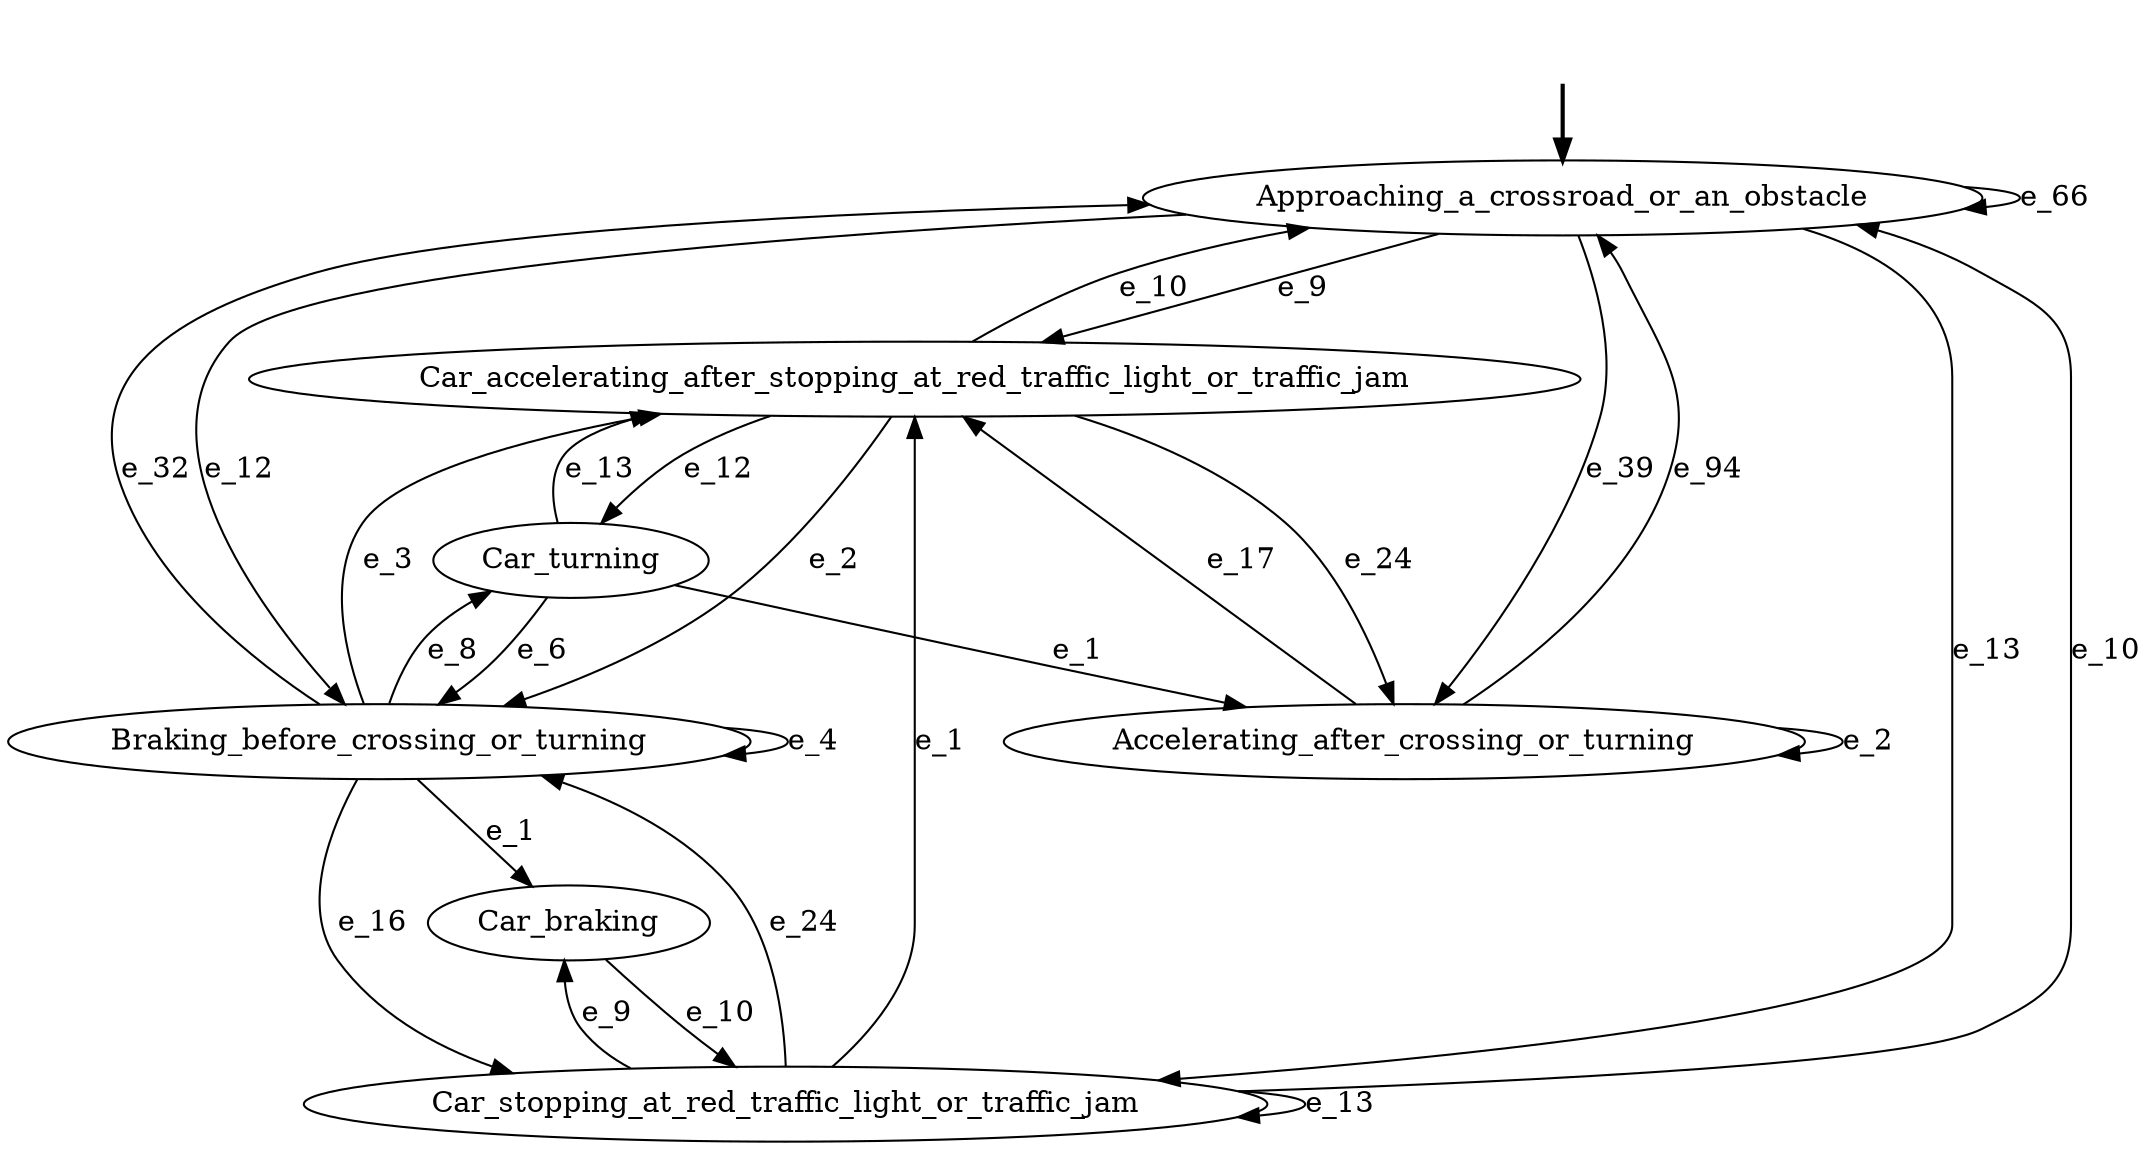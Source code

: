 digraph {
	fake [style=invisible]
	Approaching_a_crossroad_or_an_obstacle [root=true]
	Car_accelerating_after_stopping_at_red_traffic_light_or_traffic_jam
	Car_turning
	Braking_before_crossing_or_turning
	Car_stopping_at_red_traffic_light_or_traffic_jam
	Accelerating_after_crossing_or_turning
	Car_braking
	fake -> Approaching_a_crossroad_or_an_obstacle [style=bold]
	Car_stopping_at_red_traffic_light_or_traffic_jam -> Car_stopping_at_red_traffic_light_or_traffic_jam [label=e_13]
	Car_stopping_at_red_traffic_light_or_traffic_jam -> Approaching_a_crossroad_or_an_obstacle [label=e_10]
	Car_stopping_at_red_traffic_light_or_traffic_jam -> Car_accelerating_after_stopping_at_red_traffic_light_or_traffic_jam [label=e_1]
	Car_stopping_at_red_traffic_light_or_traffic_jam -> Car_braking [label=e_9]
	Car_stopping_at_red_traffic_light_or_traffic_jam -> Braking_before_crossing_or_turning [label=e_24]
	Approaching_a_crossroad_or_an_obstacle -> Car_stopping_at_red_traffic_light_or_traffic_jam [label=e_13]
	Approaching_a_crossroad_or_an_obstacle -> Approaching_a_crossroad_or_an_obstacle [label=e_66]
	Approaching_a_crossroad_or_an_obstacle -> Accelerating_after_crossing_or_turning [label=e_39]
	Approaching_a_crossroad_or_an_obstacle -> Car_accelerating_after_stopping_at_red_traffic_light_or_traffic_jam [label=e_9]
	Approaching_a_crossroad_or_an_obstacle -> Braking_before_crossing_or_turning [label=e_12]
	Accelerating_after_crossing_or_turning -> Approaching_a_crossroad_or_an_obstacle [label=e_94]
	Accelerating_after_crossing_or_turning -> Accelerating_after_crossing_or_turning [label=e_2]
	Accelerating_after_crossing_or_turning -> Car_accelerating_after_stopping_at_red_traffic_light_or_traffic_jam [label=e_17]
	Car_accelerating_after_stopping_at_red_traffic_light_or_traffic_jam -> Approaching_a_crossroad_or_an_obstacle [label=e_10]
	Car_accelerating_after_stopping_at_red_traffic_light_or_traffic_jam -> Accelerating_after_crossing_or_turning [label=e_24]
	Car_accelerating_after_stopping_at_red_traffic_light_or_traffic_jam -> Braking_before_crossing_or_turning [label=e_2]
	Car_accelerating_after_stopping_at_red_traffic_light_or_traffic_jam -> Car_turning [label=e_12]
	Car_braking -> Car_stopping_at_red_traffic_light_or_traffic_jam [label=e_10]
	Car_turning -> Accelerating_after_crossing_or_turning [label=e_1]
	Car_turning -> Car_accelerating_after_stopping_at_red_traffic_light_or_traffic_jam [label=e_13]
	Car_turning -> Braking_before_crossing_or_turning [label=e_6]
	Braking_before_crossing_or_turning -> Car_stopping_at_red_traffic_light_or_traffic_jam [label=e_16]
	Braking_before_crossing_or_turning -> Approaching_a_crossroad_or_an_obstacle [label=e_32]
	Braking_before_crossing_or_turning -> Car_accelerating_after_stopping_at_red_traffic_light_or_traffic_jam [label=e_3]
	Braking_before_crossing_or_turning -> Car_braking [label=e_1]
	Braking_before_crossing_or_turning -> Car_turning [label=e_8]
	Braking_before_crossing_or_turning -> Braking_before_crossing_or_turning [label=e_4]
}
